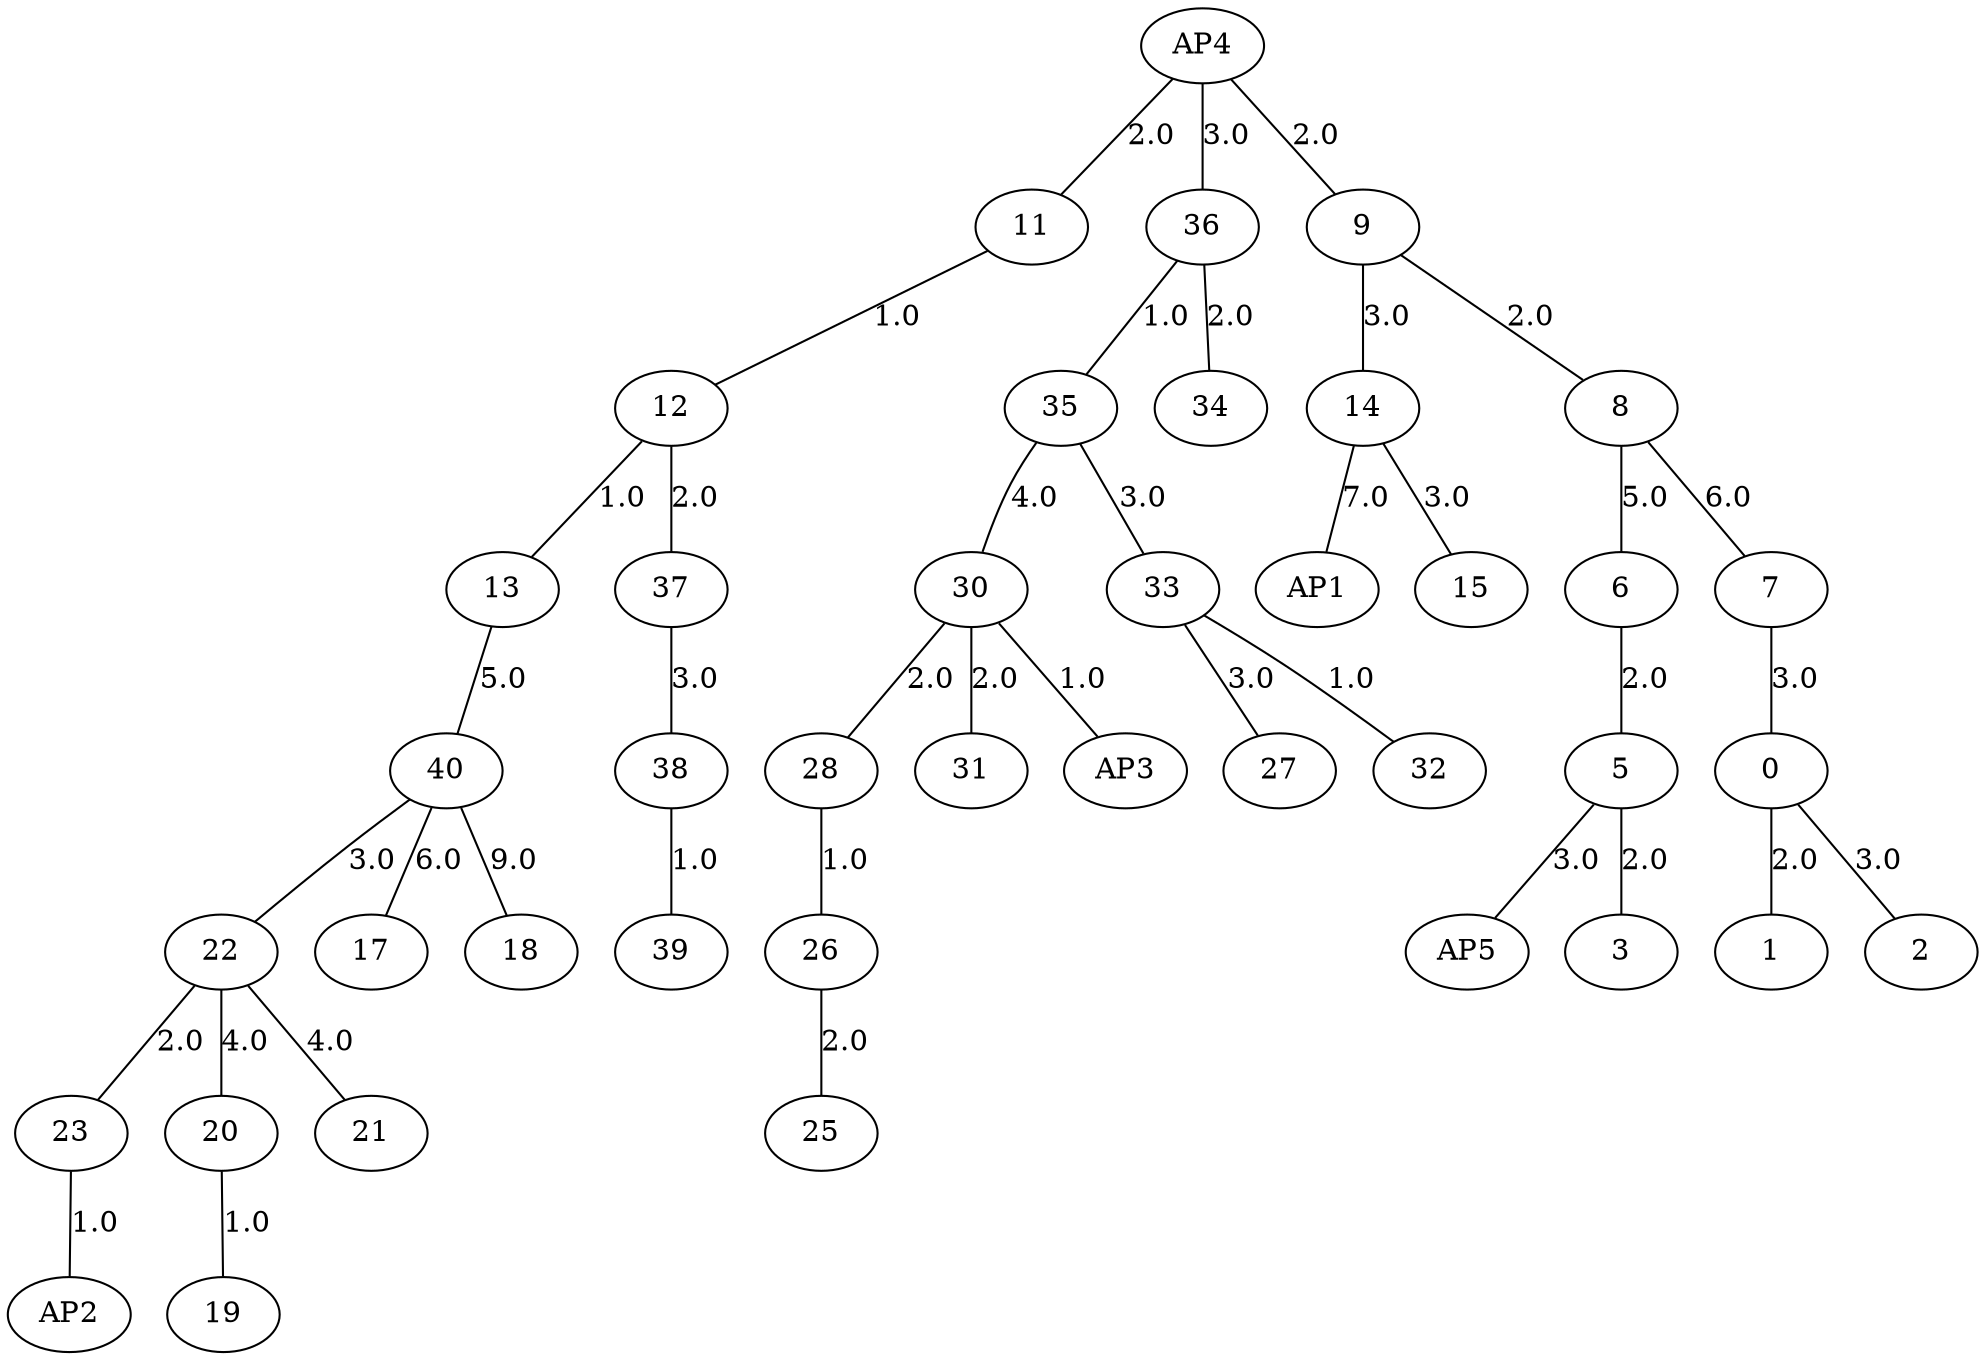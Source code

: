 graph G {
	22 -- 23 [label="2.0"];
	22 -- 20 [label="4.0"];
	22 -- 21 [label="4.0"];
	23 -- AP2 [label="1.0"];
	26 -- 25 [label="2.0"];
	28 -- 26 [label="1.0"];
	30 -- 28 [label="2.0"];
	30 -- 31 [label="2.0"];
	30 -- AP3 [label="1.0"];
	11 -- 12 [label="1.0"];
	33 -- 27 [label="3.0"];
	33 -- 32 [label="1.0"];
	12 -- 13 [label="1.0"];
	12 -- 37 [label="2.0"];
	13 -- 40 [label="5.0"];
	35 -- 30 [label="4.0"];
	35 -- 33 [label="3.0"];
	14 -- AP1 [label="7.0"];
	14 -- 15 [label="3.0"];
	36 -- 34 [label="2.0"];
	36 -- 35 [label="1.0"];
	37 -- 38 [label="3.0"];
	AP4 -- 11 [label="2.0"];
	AP4 -- 36 [label="3.0"];
	AP4 -- 9 [label="2.0"];
	38 -- 39 [label="1.0"];
	0 -- 1 [label="2.0"];
	0 -- 2 [label="3.0"];
	5 -- AP5 [label="3.0"];
	5 -- 3 [label="2.0"];
	6 -- 5 [label="2.0"];
	7 -- 0 [label="3.0"];
	8 -- 6 [label="5.0"];
	8 -- 7 [label="6.0"];
	9 -- 14 [label="3.0"];
	9 -- 8 [label="2.0"];
	40 -- 22 [label="3.0"];
	40 -- 17 [label="6.0"];
	40 -- 18 [label="9.0"];
	20 -- 19 [label="1.0"];
}
